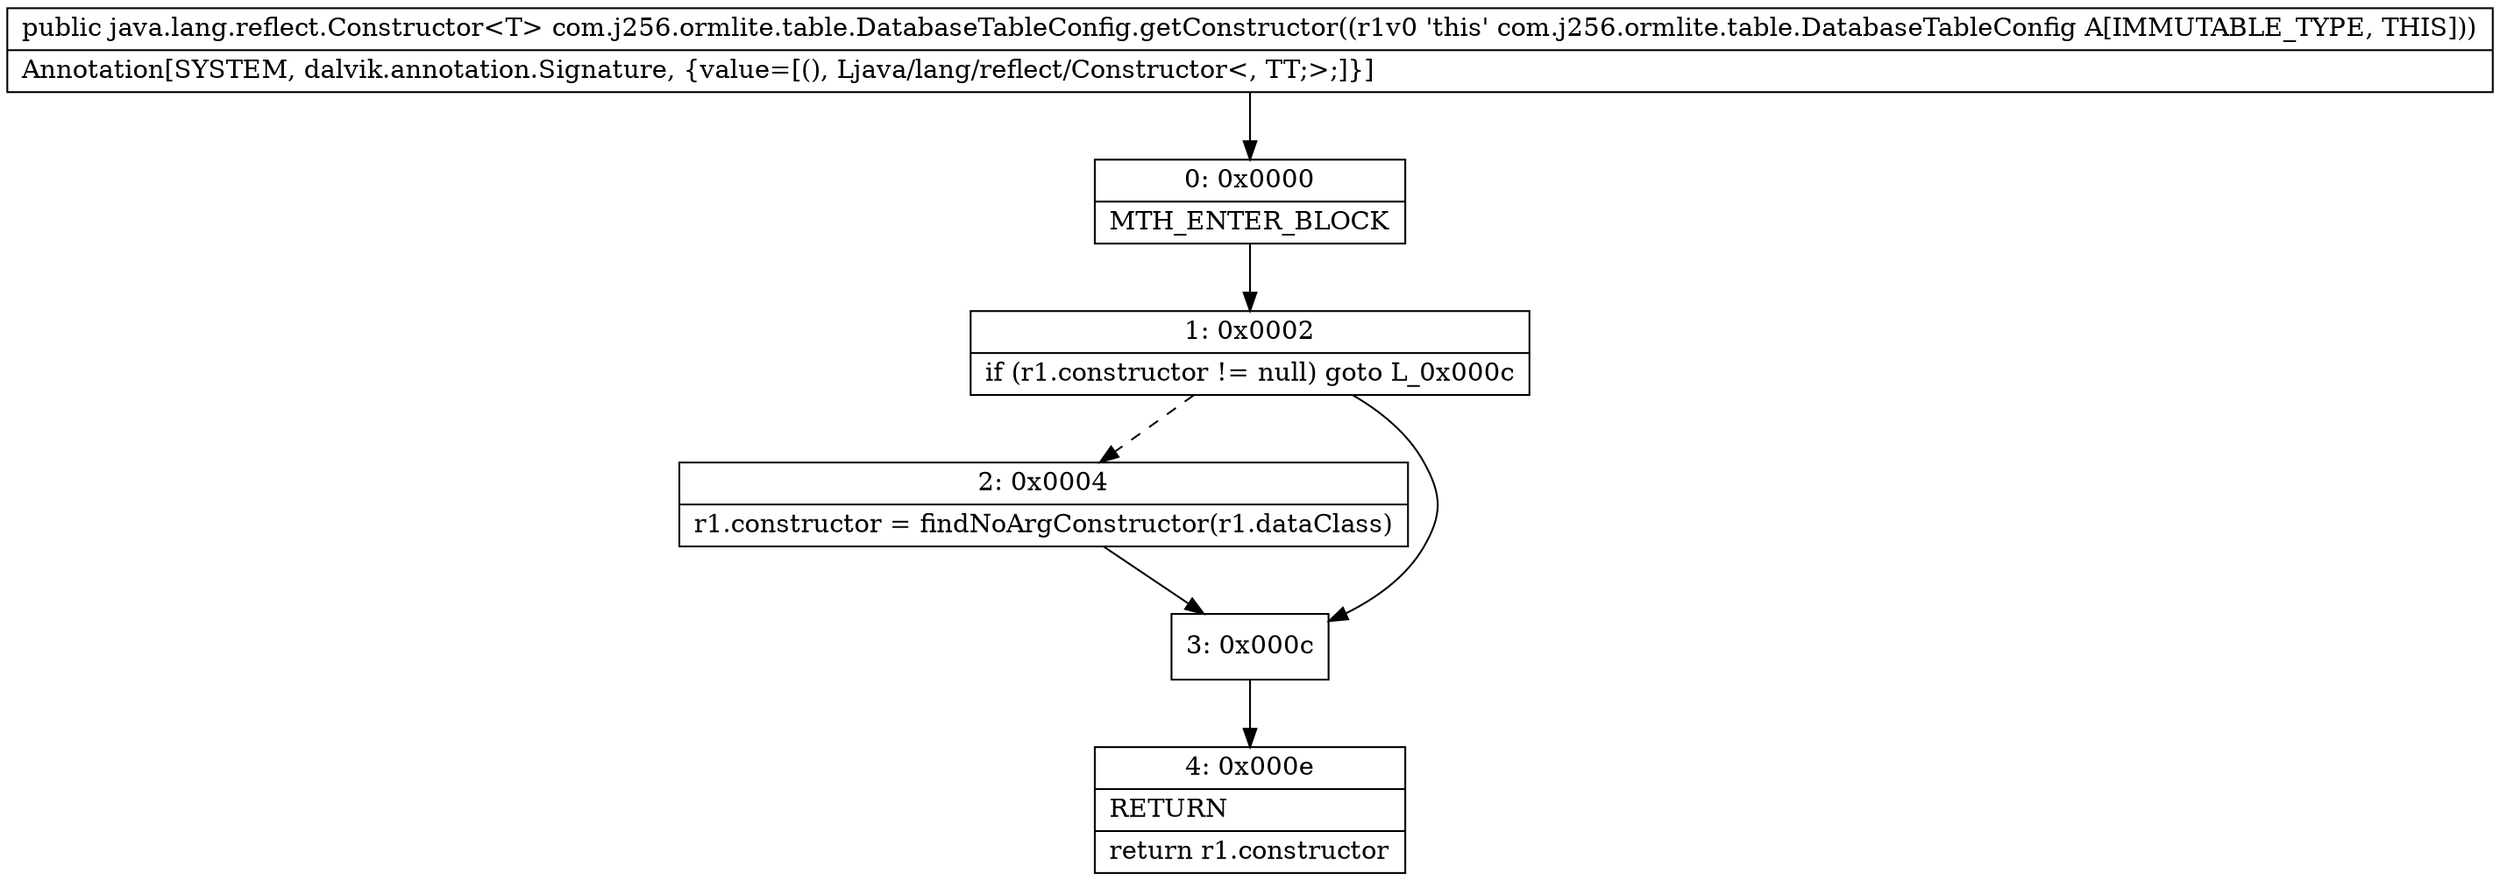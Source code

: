 digraph "CFG forcom.j256.ormlite.table.DatabaseTableConfig.getConstructor()Ljava\/lang\/reflect\/Constructor;" {
Node_0 [shape=record,label="{0\:\ 0x0000|MTH_ENTER_BLOCK\l}"];
Node_1 [shape=record,label="{1\:\ 0x0002|if (r1.constructor != null) goto L_0x000c\l}"];
Node_2 [shape=record,label="{2\:\ 0x0004|r1.constructor = findNoArgConstructor(r1.dataClass)\l}"];
Node_3 [shape=record,label="{3\:\ 0x000c}"];
Node_4 [shape=record,label="{4\:\ 0x000e|RETURN\l|return r1.constructor\l}"];
MethodNode[shape=record,label="{public java.lang.reflect.Constructor\<T\> com.j256.ormlite.table.DatabaseTableConfig.getConstructor((r1v0 'this' com.j256.ormlite.table.DatabaseTableConfig A[IMMUTABLE_TYPE, THIS]))  | Annotation[SYSTEM, dalvik.annotation.Signature, \{value=[(), Ljava\/lang\/reflect\/Constructor\<, TT;\>;]\}]\l}"];
MethodNode -> Node_0;
Node_0 -> Node_1;
Node_1 -> Node_2[style=dashed];
Node_1 -> Node_3;
Node_2 -> Node_3;
Node_3 -> Node_4;
}

